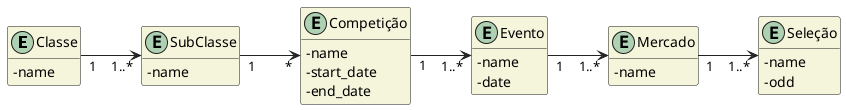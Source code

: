 @startuml dm

skinparam classAttributeIconSize 0
hide empty attributes
hide empty methods
skinparam classBackgroundColor beige
skinparam ArrowColor #222222

left to right direction

entity "Classe" as c {
  - name
}

entity "SubClasse" as sc {
  - name
}

entity "Competição" as comp {
  - name
  - start_date
  - end_date 
}

entity "Evento" as e {
  - name
  - date
}

entity "Mercado" as m {
  - name
}

entity "Seleção" as s {
  - name
  - odd
}

c "1" --> "1..*" sc
sc "1" --> "*" comp
comp "1" --> "1..*" e
e "1" --> "1..*" m
m "1" --> "1..*" s

@enduml
